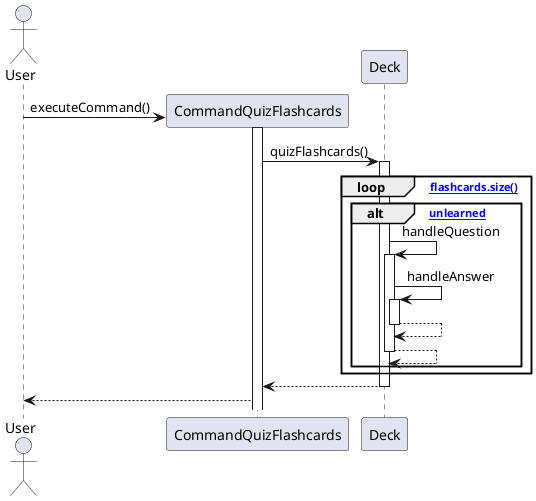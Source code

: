 @startuml
actor User
User -> CommandQuizFlashcards **: executeCommand()
CommandQuizFlashcards++
CommandQuizFlashcards -> Deck++: quizFlashcards()
loop [flashcards.size()]
    alt [unlearned]
    Deck -> Deck++: handleQuestion
    Deck -> Deck++: handleAnswer
    return
    return
    end
end
return

CommandQuizFlashcards --> User


@enduml